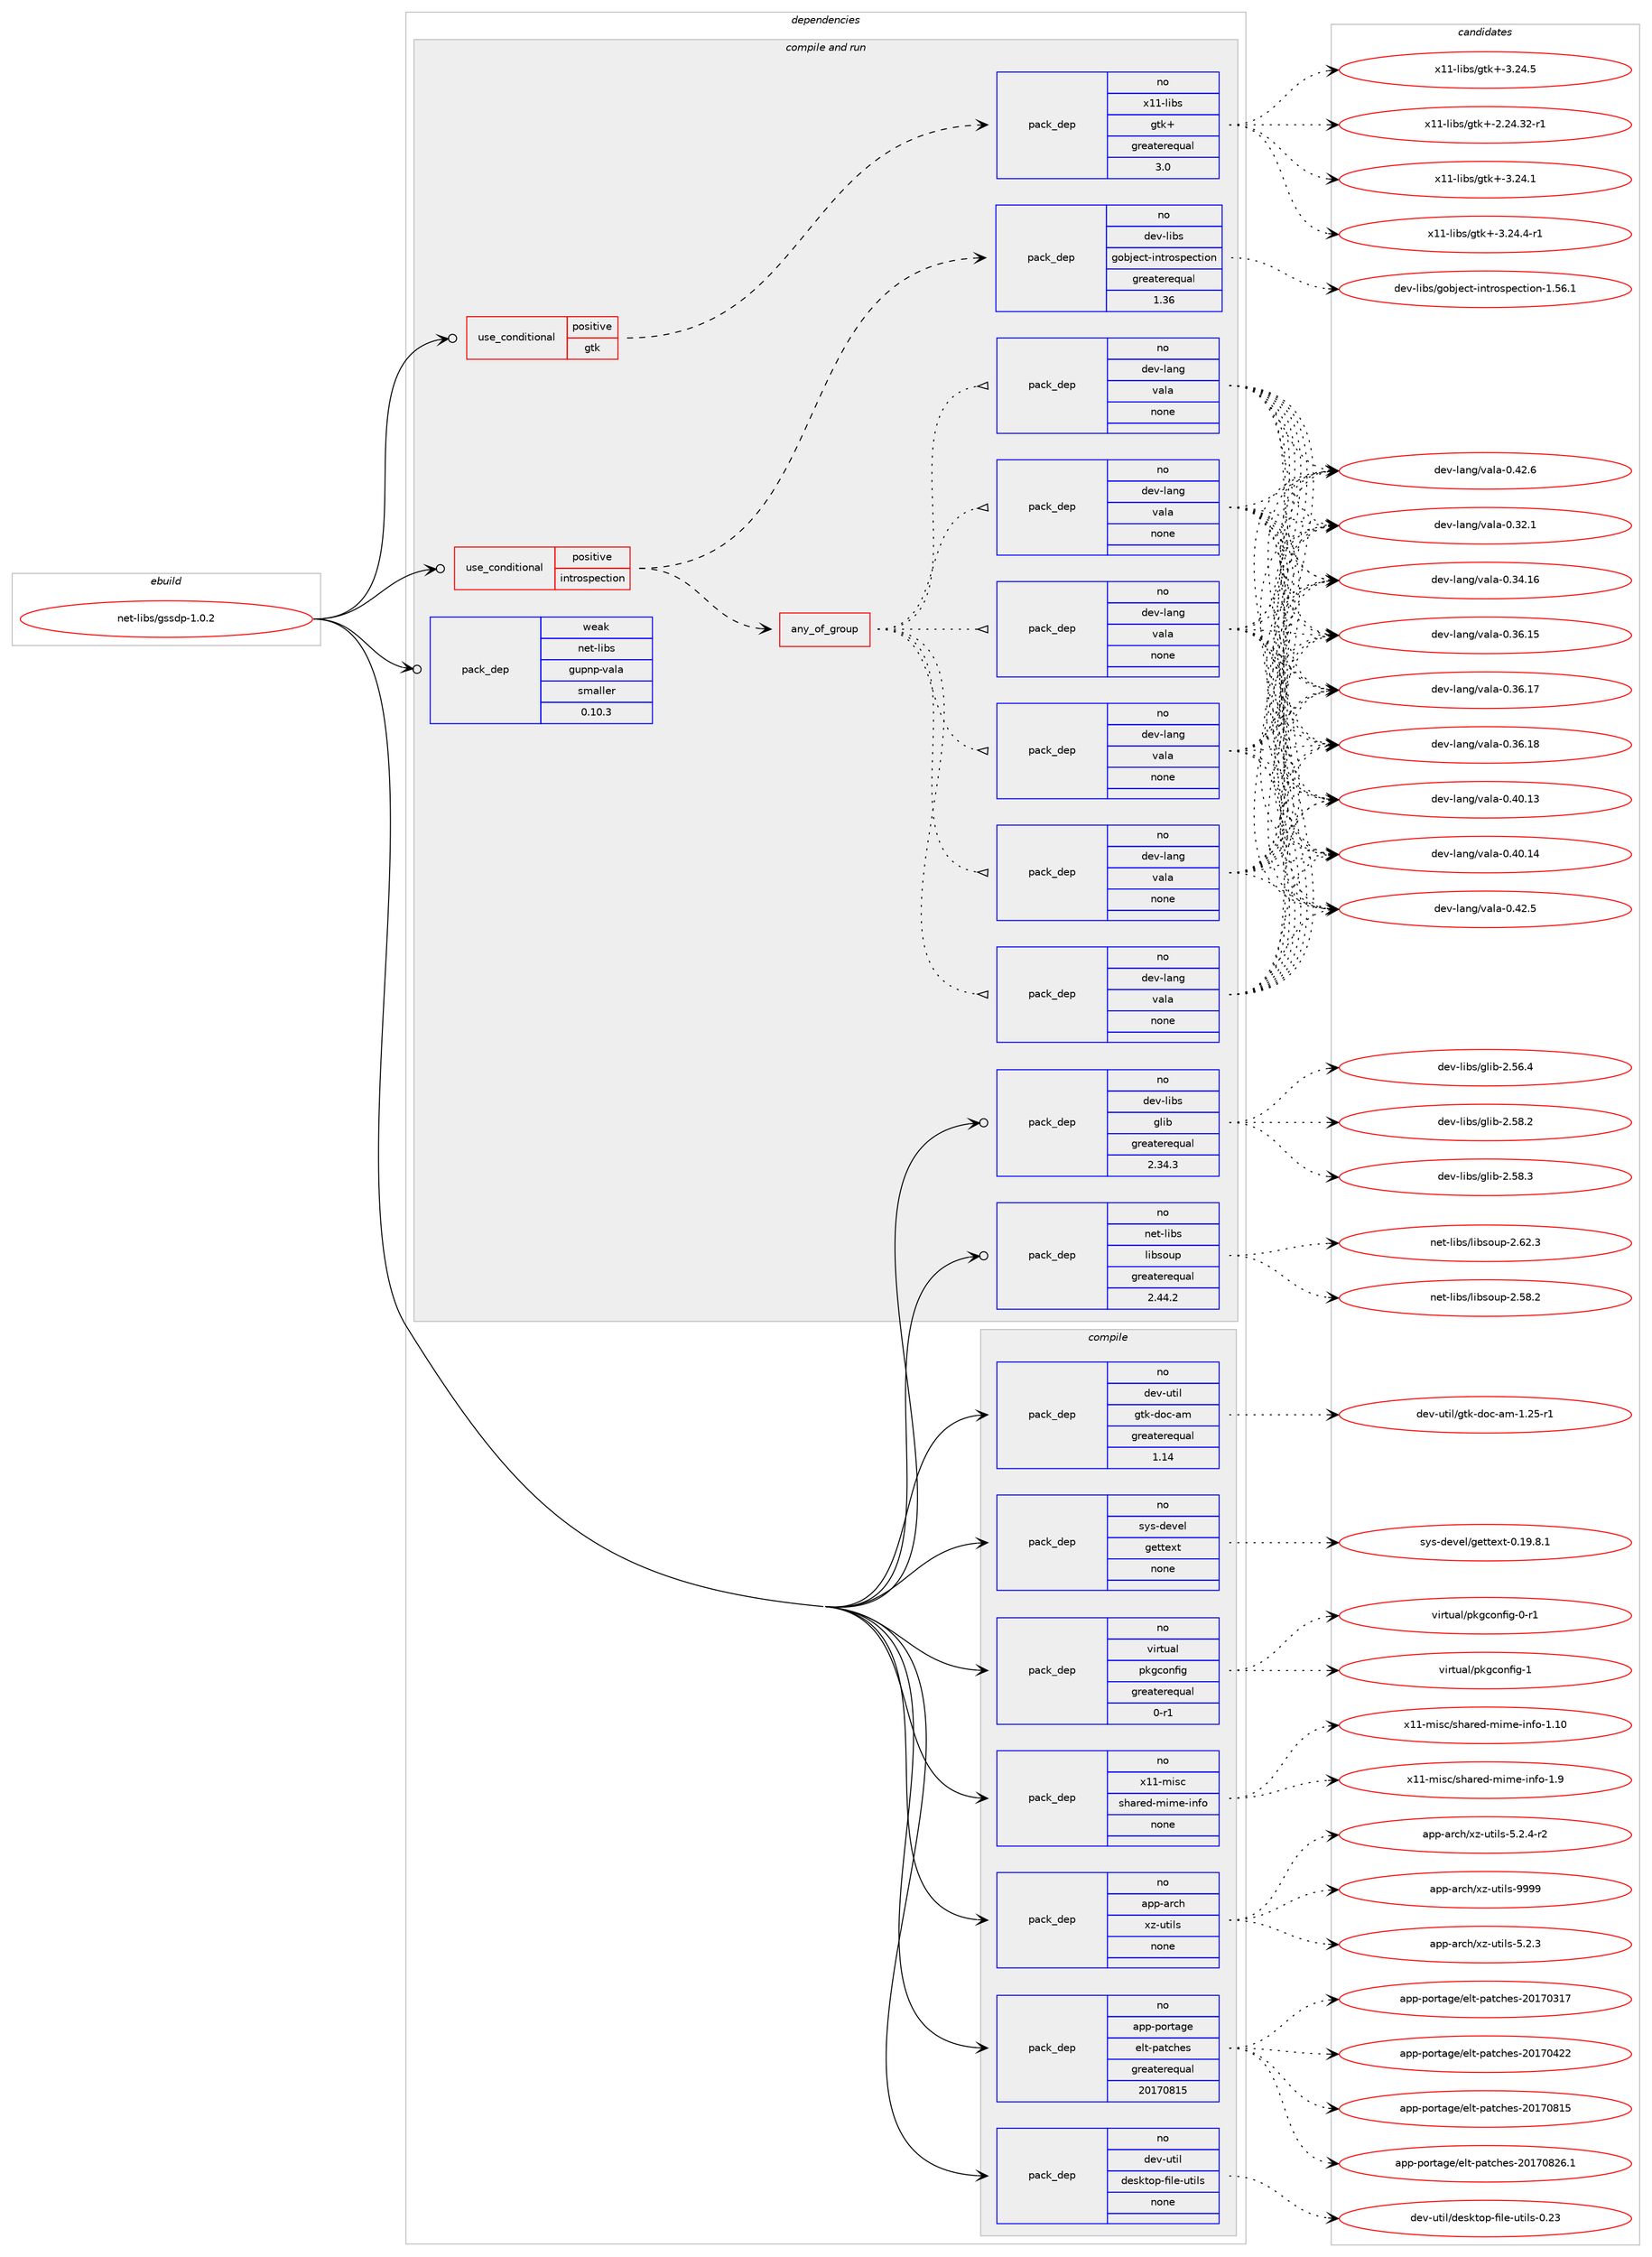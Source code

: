 digraph prolog {

# *************
# Graph options
# *************

newrank=true;
concentrate=true;
compound=true;
graph [rankdir=LR,fontname=Helvetica,fontsize=10,ranksep=1.5];#, ranksep=2.5, nodesep=0.2];
edge  [arrowhead=vee];
node  [fontname=Helvetica,fontsize=10];

# **********
# The ebuild
# **********

subgraph cluster_leftcol {
color=gray;
rank=same;
label=<<i>ebuild</i>>;
id [label="net-libs/gssdp-1.0.2", color=red, width=4, href="../net-libs/gssdp-1.0.2.svg"];
}

# ****************
# The dependencies
# ****************

subgraph cluster_midcol {
color=gray;
label=<<i>dependencies</i>>;
subgraph cluster_compile {
fillcolor="#eeeeee";
style=filled;
label=<<i>compile</i>>;
subgraph pack1185919 {
dependency1658860 [label=<<TABLE BORDER="0" CELLBORDER="1" CELLSPACING="0" CELLPADDING="4" WIDTH="220"><TR><TD ROWSPAN="6" CELLPADDING="30">pack_dep</TD></TR><TR><TD WIDTH="110">no</TD></TR><TR><TD>app-arch</TD></TR><TR><TD>xz-utils</TD></TR><TR><TD>none</TD></TR><TR><TD></TD></TR></TABLE>>, shape=none, color=blue];
}
id:e -> dependency1658860:w [weight=20,style="solid",arrowhead="vee"];
subgraph pack1185920 {
dependency1658861 [label=<<TABLE BORDER="0" CELLBORDER="1" CELLSPACING="0" CELLPADDING="4" WIDTH="220"><TR><TD ROWSPAN="6" CELLPADDING="30">pack_dep</TD></TR><TR><TD WIDTH="110">no</TD></TR><TR><TD>app-portage</TD></TR><TR><TD>elt-patches</TD></TR><TR><TD>greaterequal</TD></TR><TR><TD>20170815</TD></TR></TABLE>>, shape=none, color=blue];
}
id:e -> dependency1658861:w [weight=20,style="solid",arrowhead="vee"];
subgraph pack1185921 {
dependency1658862 [label=<<TABLE BORDER="0" CELLBORDER="1" CELLSPACING="0" CELLPADDING="4" WIDTH="220"><TR><TD ROWSPAN="6" CELLPADDING="30">pack_dep</TD></TR><TR><TD WIDTH="110">no</TD></TR><TR><TD>dev-util</TD></TR><TR><TD>desktop-file-utils</TD></TR><TR><TD>none</TD></TR><TR><TD></TD></TR></TABLE>>, shape=none, color=blue];
}
id:e -> dependency1658862:w [weight=20,style="solid",arrowhead="vee"];
subgraph pack1185922 {
dependency1658863 [label=<<TABLE BORDER="0" CELLBORDER="1" CELLSPACING="0" CELLPADDING="4" WIDTH="220"><TR><TD ROWSPAN="6" CELLPADDING="30">pack_dep</TD></TR><TR><TD WIDTH="110">no</TD></TR><TR><TD>dev-util</TD></TR><TR><TD>gtk-doc-am</TD></TR><TR><TD>greaterequal</TD></TR><TR><TD>1.14</TD></TR></TABLE>>, shape=none, color=blue];
}
id:e -> dependency1658863:w [weight=20,style="solid",arrowhead="vee"];
subgraph pack1185923 {
dependency1658864 [label=<<TABLE BORDER="0" CELLBORDER="1" CELLSPACING="0" CELLPADDING="4" WIDTH="220"><TR><TD ROWSPAN="6" CELLPADDING="30">pack_dep</TD></TR><TR><TD WIDTH="110">no</TD></TR><TR><TD>sys-devel</TD></TR><TR><TD>gettext</TD></TR><TR><TD>none</TD></TR><TR><TD></TD></TR></TABLE>>, shape=none, color=blue];
}
id:e -> dependency1658864:w [weight=20,style="solid",arrowhead="vee"];
subgraph pack1185924 {
dependency1658865 [label=<<TABLE BORDER="0" CELLBORDER="1" CELLSPACING="0" CELLPADDING="4" WIDTH="220"><TR><TD ROWSPAN="6" CELLPADDING="30">pack_dep</TD></TR><TR><TD WIDTH="110">no</TD></TR><TR><TD>virtual</TD></TR><TR><TD>pkgconfig</TD></TR><TR><TD>greaterequal</TD></TR><TR><TD>0-r1</TD></TR></TABLE>>, shape=none, color=blue];
}
id:e -> dependency1658865:w [weight=20,style="solid",arrowhead="vee"];
subgraph pack1185925 {
dependency1658866 [label=<<TABLE BORDER="0" CELLBORDER="1" CELLSPACING="0" CELLPADDING="4" WIDTH="220"><TR><TD ROWSPAN="6" CELLPADDING="30">pack_dep</TD></TR><TR><TD WIDTH="110">no</TD></TR><TR><TD>x11-misc</TD></TR><TR><TD>shared-mime-info</TD></TR><TR><TD>none</TD></TR><TR><TD></TD></TR></TABLE>>, shape=none, color=blue];
}
id:e -> dependency1658866:w [weight=20,style="solid",arrowhead="vee"];
}
subgraph cluster_compileandrun {
fillcolor="#eeeeee";
style=filled;
label=<<i>compile and run</i>>;
subgraph cond446061 {
dependency1658867 [label=<<TABLE BORDER="0" CELLBORDER="1" CELLSPACING="0" CELLPADDING="4"><TR><TD ROWSPAN="3" CELLPADDING="10">use_conditional</TD></TR><TR><TD>positive</TD></TR><TR><TD>gtk</TD></TR></TABLE>>, shape=none, color=red];
subgraph pack1185926 {
dependency1658868 [label=<<TABLE BORDER="0" CELLBORDER="1" CELLSPACING="0" CELLPADDING="4" WIDTH="220"><TR><TD ROWSPAN="6" CELLPADDING="30">pack_dep</TD></TR><TR><TD WIDTH="110">no</TD></TR><TR><TD>x11-libs</TD></TR><TR><TD>gtk+</TD></TR><TR><TD>greaterequal</TD></TR><TR><TD>3.0</TD></TR></TABLE>>, shape=none, color=blue];
}
dependency1658867:e -> dependency1658868:w [weight=20,style="dashed",arrowhead="vee"];
}
id:e -> dependency1658867:w [weight=20,style="solid",arrowhead="odotvee"];
subgraph cond446062 {
dependency1658869 [label=<<TABLE BORDER="0" CELLBORDER="1" CELLSPACING="0" CELLPADDING="4"><TR><TD ROWSPAN="3" CELLPADDING="10">use_conditional</TD></TR><TR><TD>positive</TD></TR><TR><TD>introspection</TD></TR></TABLE>>, shape=none, color=red];
subgraph any26092 {
dependency1658870 [label=<<TABLE BORDER="0" CELLBORDER="1" CELLSPACING="0" CELLPADDING="4"><TR><TD CELLPADDING="10">any_of_group</TD></TR></TABLE>>, shape=none, color=red];subgraph pack1185927 {
dependency1658871 [label=<<TABLE BORDER="0" CELLBORDER="1" CELLSPACING="0" CELLPADDING="4" WIDTH="220"><TR><TD ROWSPAN="6" CELLPADDING="30">pack_dep</TD></TR><TR><TD WIDTH="110">no</TD></TR><TR><TD>dev-lang</TD></TR><TR><TD>vala</TD></TR><TR><TD>none</TD></TR><TR><TD></TD></TR></TABLE>>, shape=none, color=blue];
}
dependency1658870:e -> dependency1658871:w [weight=20,style="dotted",arrowhead="oinv"];
subgraph pack1185928 {
dependency1658872 [label=<<TABLE BORDER="0" CELLBORDER="1" CELLSPACING="0" CELLPADDING="4" WIDTH="220"><TR><TD ROWSPAN="6" CELLPADDING="30">pack_dep</TD></TR><TR><TD WIDTH="110">no</TD></TR><TR><TD>dev-lang</TD></TR><TR><TD>vala</TD></TR><TR><TD>none</TD></TR><TR><TD></TD></TR></TABLE>>, shape=none, color=blue];
}
dependency1658870:e -> dependency1658872:w [weight=20,style="dotted",arrowhead="oinv"];
subgraph pack1185929 {
dependency1658873 [label=<<TABLE BORDER="0" CELLBORDER="1" CELLSPACING="0" CELLPADDING="4" WIDTH="220"><TR><TD ROWSPAN="6" CELLPADDING="30">pack_dep</TD></TR><TR><TD WIDTH="110">no</TD></TR><TR><TD>dev-lang</TD></TR><TR><TD>vala</TD></TR><TR><TD>none</TD></TR><TR><TD></TD></TR></TABLE>>, shape=none, color=blue];
}
dependency1658870:e -> dependency1658873:w [weight=20,style="dotted",arrowhead="oinv"];
subgraph pack1185930 {
dependency1658874 [label=<<TABLE BORDER="0" CELLBORDER="1" CELLSPACING="0" CELLPADDING="4" WIDTH="220"><TR><TD ROWSPAN="6" CELLPADDING="30">pack_dep</TD></TR><TR><TD WIDTH="110">no</TD></TR><TR><TD>dev-lang</TD></TR><TR><TD>vala</TD></TR><TR><TD>none</TD></TR><TR><TD></TD></TR></TABLE>>, shape=none, color=blue];
}
dependency1658870:e -> dependency1658874:w [weight=20,style="dotted",arrowhead="oinv"];
subgraph pack1185931 {
dependency1658875 [label=<<TABLE BORDER="0" CELLBORDER="1" CELLSPACING="0" CELLPADDING="4" WIDTH="220"><TR><TD ROWSPAN="6" CELLPADDING="30">pack_dep</TD></TR><TR><TD WIDTH="110">no</TD></TR><TR><TD>dev-lang</TD></TR><TR><TD>vala</TD></TR><TR><TD>none</TD></TR><TR><TD></TD></TR></TABLE>>, shape=none, color=blue];
}
dependency1658870:e -> dependency1658875:w [weight=20,style="dotted",arrowhead="oinv"];
subgraph pack1185932 {
dependency1658876 [label=<<TABLE BORDER="0" CELLBORDER="1" CELLSPACING="0" CELLPADDING="4" WIDTH="220"><TR><TD ROWSPAN="6" CELLPADDING="30">pack_dep</TD></TR><TR><TD WIDTH="110">no</TD></TR><TR><TD>dev-lang</TD></TR><TR><TD>vala</TD></TR><TR><TD>none</TD></TR><TR><TD></TD></TR></TABLE>>, shape=none, color=blue];
}
dependency1658870:e -> dependency1658876:w [weight=20,style="dotted",arrowhead="oinv"];
}
dependency1658869:e -> dependency1658870:w [weight=20,style="dashed",arrowhead="vee"];
subgraph pack1185933 {
dependency1658877 [label=<<TABLE BORDER="0" CELLBORDER="1" CELLSPACING="0" CELLPADDING="4" WIDTH="220"><TR><TD ROWSPAN="6" CELLPADDING="30">pack_dep</TD></TR><TR><TD WIDTH="110">no</TD></TR><TR><TD>dev-libs</TD></TR><TR><TD>gobject-introspection</TD></TR><TR><TD>greaterequal</TD></TR><TR><TD>1.36</TD></TR></TABLE>>, shape=none, color=blue];
}
dependency1658869:e -> dependency1658877:w [weight=20,style="dashed",arrowhead="vee"];
}
id:e -> dependency1658869:w [weight=20,style="solid",arrowhead="odotvee"];
subgraph pack1185934 {
dependency1658878 [label=<<TABLE BORDER="0" CELLBORDER="1" CELLSPACING="0" CELLPADDING="4" WIDTH="220"><TR><TD ROWSPAN="6" CELLPADDING="30">pack_dep</TD></TR><TR><TD WIDTH="110">no</TD></TR><TR><TD>dev-libs</TD></TR><TR><TD>glib</TD></TR><TR><TD>greaterequal</TD></TR><TR><TD>2.34.3</TD></TR></TABLE>>, shape=none, color=blue];
}
id:e -> dependency1658878:w [weight=20,style="solid",arrowhead="odotvee"];
subgraph pack1185935 {
dependency1658879 [label=<<TABLE BORDER="0" CELLBORDER="1" CELLSPACING="0" CELLPADDING="4" WIDTH="220"><TR><TD ROWSPAN="6" CELLPADDING="30">pack_dep</TD></TR><TR><TD WIDTH="110">no</TD></TR><TR><TD>net-libs</TD></TR><TR><TD>libsoup</TD></TR><TR><TD>greaterequal</TD></TR><TR><TD>2.44.2</TD></TR></TABLE>>, shape=none, color=blue];
}
id:e -> dependency1658879:w [weight=20,style="solid",arrowhead="odotvee"];
subgraph pack1185936 {
dependency1658880 [label=<<TABLE BORDER="0" CELLBORDER="1" CELLSPACING="0" CELLPADDING="4" WIDTH="220"><TR><TD ROWSPAN="6" CELLPADDING="30">pack_dep</TD></TR><TR><TD WIDTH="110">weak</TD></TR><TR><TD>net-libs</TD></TR><TR><TD>gupnp-vala</TD></TR><TR><TD>smaller</TD></TR><TR><TD>0.10.3</TD></TR></TABLE>>, shape=none, color=blue];
}
id:e -> dependency1658880:w [weight=20,style="solid",arrowhead="odotvee"];
}
subgraph cluster_run {
fillcolor="#eeeeee";
style=filled;
label=<<i>run</i>>;
}
}

# **************
# The candidates
# **************

subgraph cluster_choices {
rank=same;
color=gray;
label=<<i>candidates</i>>;

subgraph choice1185919 {
color=black;
nodesep=1;
choice971121124597114991044712012245117116105108115455346504651 [label="app-arch/xz-utils-5.2.3", color=red, width=4,href="../app-arch/xz-utils-5.2.3.svg"];
choice9711211245971149910447120122451171161051081154553465046524511450 [label="app-arch/xz-utils-5.2.4-r2", color=red, width=4,href="../app-arch/xz-utils-5.2.4-r2.svg"];
choice9711211245971149910447120122451171161051081154557575757 [label="app-arch/xz-utils-9999", color=red, width=4,href="../app-arch/xz-utils-9999.svg"];
dependency1658860:e -> choice971121124597114991044712012245117116105108115455346504651:w [style=dotted,weight="100"];
dependency1658860:e -> choice9711211245971149910447120122451171161051081154553465046524511450:w [style=dotted,weight="100"];
dependency1658860:e -> choice9711211245971149910447120122451171161051081154557575757:w [style=dotted,weight="100"];
}
subgraph choice1185920 {
color=black;
nodesep=1;
choice97112112451121111141169710310147101108116451129711699104101115455048495548514955 [label="app-portage/elt-patches-20170317", color=red, width=4,href="../app-portage/elt-patches-20170317.svg"];
choice97112112451121111141169710310147101108116451129711699104101115455048495548525050 [label="app-portage/elt-patches-20170422", color=red, width=4,href="../app-portage/elt-patches-20170422.svg"];
choice97112112451121111141169710310147101108116451129711699104101115455048495548564953 [label="app-portage/elt-patches-20170815", color=red, width=4,href="../app-portage/elt-patches-20170815.svg"];
choice971121124511211111411697103101471011081164511297116991041011154550484955485650544649 [label="app-portage/elt-patches-20170826.1", color=red, width=4,href="../app-portage/elt-patches-20170826.1.svg"];
dependency1658861:e -> choice97112112451121111141169710310147101108116451129711699104101115455048495548514955:w [style=dotted,weight="100"];
dependency1658861:e -> choice97112112451121111141169710310147101108116451129711699104101115455048495548525050:w [style=dotted,weight="100"];
dependency1658861:e -> choice97112112451121111141169710310147101108116451129711699104101115455048495548564953:w [style=dotted,weight="100"];
dependency1658861:e -> choice971121124511211111411697103101471011081164511297116991041011154550484955485650544649:w [style=dotted,weight="100"];
}
subgraph choice1185921 {
color=black;
nodesep=1;
choice100101118451171161051084710010111510711611111245102105108101451171161051081154548465051 [label="dev-util/desktop-file-utils-0.23", color=red, width=4,href="../dev-util/desktop-file-utils-0.23.svg"];
dependency1658862:e -> choice100101118451171161051084710010111510711611111245102105108101451171161051081154548465051:w [style=dotted,weight="100"];
}
subgraph choice1185922 {
color=black;
nodesep=1;
choice10010111845117116105108471031161074510011199459710945494650534511449 [label="dev-util/gtk-doc-am-1.25-r1", color=red, width=4,href="../dev-util/gtk-doc-am-1.25-r1.svg"];
dependency1658863:e -> choice10010111845117116105108471031161074510011199459710945494650534511449:w [style=dotted,weight="100"];
}
subgraph choice1185923 {
color=black;
nodesep=1;
choice1151211154510010111810110847103101116116101120116454846495746564649 [label="sys-devel/gettext-0.19.8.1", color=red, width=4,href="../sys-devel/gettext-0.19.8.1.svg"];
dependency1658864:e -> choice1151211154510010111810110847103101116116101120116454846495746564649:w [style=dotted,weight="100"];
}
subgraph choice1185924 {
color=black;
nodesep=1;
choice11810511411611797108471121071039911111010210510345484511449 [label="virtual/pkgconfig-0-r1", color=red, width=4,href="../virtual/pkgconfig-0-r1.svg"];
choice1181051141161179710847112107103991111101021051034549 [label="virtual/pkgconfig-1", color=red, width=4,href="../virtual/pkgconfig-1.svg"];
dependency1658865:e -> choice11810511411611797108471121071039911111010210510345484511449:w [style=dotted,weight="100"];
dependency1658865:e -> choice1181051141161179710847112107103991111101021051034549:w [style=dotted,weight="100"];
}
subgraph choice1185925 {
color=black;
nodesep=1;
choice12049494510910511599471151049711410110045109105109101451051101021114549464948 [label="x11-misc/shared-mime-info-1.10", color=red, width=4,href="../x11-misc/shared-mime-info-1.10.svg"];
choice120494945109105115994711510497114101100451091051091014510511010211145494657 [label="x11-misc/shared-mime-info-1.9", color=red, width=4,href="../x11-misc/shared-mime-info-1.9.svg"];
dependency1658866:e -> choice12049494510910511599471151049711410110045109105109101451051101021114549464948:w [style=dotted,weight="100"];
dependency1658866:e -> choice120494945109105115994711510497114101100451091051091014510511010211145494657:w [style=dotted,weight="100"];
}
subgraph choice1185926 {
color=black;
nodesep=1;
choice12049494510810598115471031161074345504650524651504511449 [label="x11-libs/gtk+-2.24.32-r1", color=red, width=4,href="../x11-libs/gtk+-2.24.32-r1.svg"];
choice12049494510810598115471031161074345514650524649 [label="x11-libs/gtk+-3.24.1", color=red, width=4,href="../x11-libs/gtk+-3.24.1.svg"];
choice120494945108105981154710311610743455146505246524511449 [label="x11-libs/gtk+-3.24.4-r1", color=red, width=4,href="../x11-libs/gtk+-3.24.4-r1.svg"];
choice12049494510810598115471031161074345514650524653 [label="x11-libs/gtk+-3.24.5", color=red, width=4,href="../x11-libs/gtk+-3.24.5.svg"];
dependency1658868:e -> choice12049494510810598115471031161074345504650524651504511449:w [style=dotted,weight="100"];
dependency1658868:e -> choice12049494510810598115471031161074345514650524649:w [style=dotted,weight="100"];
dependency1658868:e -> choice120494945108105981154710311610743455146505246524511449:w [style=dotted,weight="100"];
dependency1658868:e -> choice12049494510810598115471031161074345514650524653:w [style=dotted,weight="100"];
}
subgraph choice1185927 {
color=black;
nodesep=1;
choice100101118451089711010347118971089745484651504649 [label="dev-lang/vala-0.32.1", color=red, width=4,href="../dev-lang/vala-0.32.1.svg"];
choice10010111845108971101034711897108974548465152464954 [label="dev-lang/vala-0.34.16", color=red, width=4,href="../dev-lang/vala-0.34.16.svg"];
choice10010111845108971101034711897108974548465154464953 [label="dev-lang/vala-0.36.15", color=red, width=4,href="../dev-lang/vala-0.36.15.svg"];
choice10010111845108971101034711897108974548465154464955 [label="dev-lang/vala-0.36.17", color=red, width=4,href="../dev-lang/vala-0.36.17.svg"];
choice10010111845108971101034711897108974548465154464956 [label="dev-lang/vala-0.36.18", color=red, width=4,href="../dev-lang/vala-0.36.18.svg"];
choice10010111845108971101034711897108974548465248464951 [label="dev-lang/vala-0.40.13", color=red, width=4,href="../dev-lang/vala-0.40.13.svg"];
choice10010111845108971101034711897108974548465248464952 [label="dev-lang/vala-0.40.14", color=red, width=4,href="../dev-lang/vala-0.40.14.svg"];
choice100101118451089711010347118971089745484652504653 [label="dev-lang/vala-0.42.5", color=red, width=4,href="../dev-lang/vala-0.42.5.svg"];
choice100101118451089711010347118971089745484652504654 [label="dev-lang/vala-0.42.6", color=red, width=4,href="../dev-lang/vala-0.42.6.svg"];
dependency1658871:e -> choice100101118451089711010347118971089745484651504649:w [style=dotted,weight="100"];
dependency1658871:e -> choice10010111845108971101034711897108974548465152464954:w [style=dotted,weight="100"];
dependency1658871:e -> choice10010111845108971101034711897108974548465154464953:w [style=dotted,weight="100"];
dependency1658871:e -> choice10010111845108971101034711897108974548465154464955:w [style=dotted,weight="100"];
dependency1658871:e -> choice10010111845108971101034711897108974548465154464956:w [style=dotted,weight="100"];
dependency1658871:e -> choice10010111845108971101034711897108974548465248464951:w [style=dotted,weight="100"];
dependency1658871:e -> choice10010111845108971101034711897108974548465248464952:w [style=dotted,weight="100"];
dependency1658871:e -> choice100101118451089711010347118971089745484652504653:w [style=dotted,weight="100"];
dependency1658871:e -> choice100101118451089711010347118971089745484652504654:w [style=dotted,weight="100"];
}
subgraph choice1185928 {
color=black;
nodesep=1;
choice100101118451089711010347118971089745484651504649 [label="dev-lang/vala-0.32.1", color=red, width=4,href="../dev-lang/vala-0.32.1.svg"];
choice10010111845108971101034711897108974548465152464954 [label="dev-lang/vala-0.34.16", color=red, width=4,href="../dev-lang/vala-0.34.16.svg"];
choice10010111845108971101034711897108974548465154464953 [label="dev-lang/vala-0.36.15", color=red, width=4,href="../dev-lang/vala-0.36.15.svg"];
choice10010111845108971101034711897108974548465154464955 [label="dev-lang/vala-0.36.17", color=red, width=4,href="../dev-lang/vala-0.36.17.svg"];
choice10010111845108971101034711897108974548465154464956 [label="dev-lang/vala-0.36.18", color=red, width=4,href="../dev-lang/vala-0.36.18.svg"];
choice10010111845108971101034711897108974548465248464951 [label="dev-lang/vala-0.40.13", color=red, width=4,href="../dev-lang/vala-0.40.13.svg"];
choice10010111845108971101034711897108974548465248464952 [label="dev-lang/vala-0.40.14", color=red, width=4,href="../dev-lang/vala-0.40.14.svg"];
choice100101118451089711010347118971089745484652504653 [label="dev-lang/vala-0.42.5", color=red, width=4,href="../dev-lang/vala-0.42.5.svg"];
choice100101118451089711010347118971089745484652504654 [label="dev-lang/vala-0.42.6", color=red, width=4,href="../dev-lang/vala-0.42.6.svg"];
dependency1658872:e -> choice100101118451089711010347118971089745484651504649:w [style=dotted,weight="100"];
dependency1658872:e -> choice10010111845108971101034711897108974548465152464954:w [style=dotted,weight="100"];
dependency1658872:e -> choice10010111845108971101034711897108974548465154464953:w [style=dotted,weight="100"];
dependency1658872:e -> choice10010111845108971101034711897108974548465154464955:w [style=dotted,weight="100"];
dependency1658872:e -> choice10010111845108971101034711897108974548465154464956:w [style=dotted,weight="100"];
dependency1658872:e -> choice10010111845108971101034711897108974548465248464951:w [style=dotted,weight="100"];
dependency1658872:e -> choice10010111845108971101034711897108974548465248464952:w [style=dotted,weight="100"];
dependency1658872:e -> choice100101118451089711010347118971089745484652504653:w [style=dotted,weight="100"];
dependency1658872:e -> choice100101118451089711010347118971089745484652504654:w [style=dotted,weight="100"];
}
subgraph choice1185929 {
color=black;
nodesep=1;
choice100101118451089711010347118971089745484651504649 [label="dev-lang/vala-0.32.1", color=red, width=4,href="../dev-lang/vala-0.32.1.svg"];
choice10010111845108971101034711897108974548465152464954 [label="dev-lang/vala-0.34.16", color=red, width=4,href="../dev-lang/vala-0.34.16.svg"];
choice10010111845108971101034711897108974548465154464953 [label="dev-lang/vala-0.36.15", color=red, width=4,href="../dev-lang/vala-0.36.15.svg"];
choice10010111845108971101034711897108974548465154464955 [label="dev-lang/vala-0.36.17", color=red, width=4,href="../dev-lang/vala-0.36.17.svg"];
choice10010111845108971101034711897108974548465154464956 [label="dev-lang/vala-0.36.18", color=red, width=4,href="../dev-lang/vala-0.36.18.svg"];
choice10010111845108971101034711897108974548465248464951 [label="dev-lang/vala-0.40.13", color=red, width=4,href="../dev-lang/vala-0.40.13.svg"];
choice10010111845108971101034711897108974548465248464952 [label="dev-lang/vala-0.40.14", color=red, width=4,href="../dev-lang/vala-0.40.14.svg"];
choice100101118451089711010347118971089745484652504653 [label="dev-lang/vala-0.42.5", color=red, width=4,href="../dev-lang/vala-0.42.5.svg"];
choice100101118451089711010347118971089745484652504654 [label="dev-lang/vala-0.42.6", color=red, width=4,href="../dev-lang/vala-0.42.6.svg"];
dependency1658873:e -> choice100101118451089711010347118971089745484651504649:w [style=dotted,weight="100"];
dependency1658873:e -> choice10010111845108971101034711897108974548465152464954:w [style=dotted,weight="100"];
dependency1658873:e -> choice10010111845108971101034711897108974548465154464953:w [style=dotted,weight="100"];
dependency1658873:e -> choice10010111845108971101034711897108974548465154464955:w [style=dotted,weight="100"];
dependency1658873:e -> choice10010111845108971101034711897108974548465154464956:w [style=dotted,weight="100"];
dependency1658873:e -> choice10010111845108971101034711897108974548465248464951:w [style=dotted,weight="100"];
dependency1658873:e -> choice10010111845108971101034711897108974548465248464952:w [style=dotted,weight="100"];
dependency1658873:e -> choice100101118451089711010347118971089745484652504653:w [style=dotted,weight="100"];
dependency1658873:e -> choice100101118451089711010347118971089745484652504654:w [style=dotted,weight="100"];
}
subgraph choice1185930 {
color=black;
nodesep=1;
choice100101118451089711010347118971089745484651504649 [label="dev-lang/vala-0.32.1", color=red, width=4,href="../dev-lang/vala-0.32.1.svg"];
choice10010111845108971101034711897108974548465152464954 [label="dev-lang/vala-0.34.16", color=red, width=4,href="../dev-lang/vala-0.34.16.svg"];
choice10010111845108971101034711897108974548465154464953 [label="dev-lang/vala-0.36.15", color=red, width=4,href="../dev-lang/vala-0.36.15.svg"];
choice10010111845108971101034711897108974548465154464955 [label="dev-lang/vala-0.36.17", color=red, width=4,href="../dev-lang/vala-0.36.17.svg"];
choice10010111845108971101034711897108974548465154464956 [label="dev-lang/vala-0.36.18", color=red, width=4,href="../dev-lang/vala-0.36.18.svg"];
choice10010111845108971101034711897108974548465248464951 [label="dev-lang/vala-0.40.13", color=red, width=4,href="../dev-lang/vala-0.40.13.svg"];
choice10010111845108971101034711897108974548465248464952 [label="dev-lang/vala-0.40.14", color=red, width=4,href="../dev-lang/vala-0.40.14.svg"];
choice100101118451089711010347118971089745484652504653 [label="dev-lang/vala-0.42.5", color=red, width=4,href="../dev-lang/vala-0.42.5.svg"];
choice100101118451089711010347118971089745484652504654 [label="dev-lang/vala-0.42.6", color=red, width=4,href="../dev-lang/vala-0.42.6.svg"];
dependency1658874:e -> choice100101118451089711010347118971089745484651504649:w [style=dotted,weight="100"];
dependency1658874:e -> choice10010111845108971101034711897108974548465152464954:w [style=dotted,weight="100"];
dependency1658874:e -> choice10010111845108971101034711897108974548465154464953:w [style=dotted,weight="100"];
dependency1658874:e -> choice10010111845108971101034711897108974548465154464955:w [style=dotted,weight="100"];
dependency1658874:e -> choice10010111845108971101034711897108974548465154464956:w [style=dotted,weight="100"];
dependency1658874:e -> choice10010111845108971101034711897108974548465248464951:w [style=dotted,weight="100"];
dependency1658874:e -> choice10010111845108971101034711897108974548465248464952:w [style=dotted,weight="100"];
dependency1658874:e -> choice100101118451089711010347118971089745484652504653:w [style=dotted,weight="100"];
dependency1658874:e -> choice100101118451089711010347118971089745484652504654:w [style=dotted,weight="100"];
}
subgraph choice1185931 {
color=black;
nodesep=1;
choice100101118451089711010347118971089745484651504649 [label="dev-lang/vala-0.32.1", color=red, width=4,href="../dev-lang/vala-0.32.1.svg"];
choice10010111845108971101034711897108974548465152464954 [label="dev-lang/vala-0.34.16", color=red, width=4,href="../dev-lang/vala-0.34.16.svg"];
choice10010111845108971101034711897108974548465154464953 [label="dev-lang/vala-0.36.15", color=red, width=4,href="../dev-lang/vala-0.36.15.svg"];
choice10010111845108971101034711897108974548465154464955 [label="dev-lang/vala-0.36.17", color=red, width=4,href="../dev-lang/vala-0.36.17.svg"];
choice10010111845108971101034711897108974548465154464956 [label="dev-lang/vala-0.36.18", color=red, width=4,href="../dev-lang/vala-0.36.18.svg"];
choice10010111845108971101034711897108974548465248464951 [label="dev-lang/vala-0.40.13", color=red, width=4,href="../dev-lang/vala-0.40.13.svg"];
choice10010111845108971101034711897108974548465248464952 [label="dev-lang/vala-0.40.14", color=red, width=4,href="../dev-lang/vala-0.40.14.svg"];
choice100101118451089711010347118971089745484652504653 [label="dev-lang/vala-0.42.5", color=red, width=4,href="../dev-lang/vala-0.42.5.svg"];
choice100101118451089711010347118971089745484652504654 [label="dev-lang/vala-0.42.6", color=red, width=4,href="../dev-lang/vala-0.42.6.svg"];
dependency1658875:e -> choice100101118451089711010347118971089745484651504649:w [style=dotted,weight="100"];
dependency1658875:e -> choice10010111845108971101034711897108974548465152464954:w [style=dotted,weight="100"];
dependency1658875:e -> choice10010111845108971101034711897108974548465154464953:w [style=dotted,weight="100"];
dependency1658875:e -> choice10010111845108971101034711897108974548465154464955:w [style=dotted,weight="100"];
dependency1658875:e -> choice10010111845108971101034711897108974548465154464956:w [style=dotted,weight="100"];
dependency1658875:e -> choice10010111845108971101034711897108974548465248464951:w [style=dotted,weight="100"];
dependency1658875:e -> choice10010111845108971101034711897108974548465248464952:w [style=dotted,weight="100"];
dependency1658875:e -> choice100101118451089711010347118971089745484652504653:w [style=dotted,weight="100"];
dependency1658875:e -> choice100101118451089711010347118971089745484652504654:w [style=dotted,weight="100"];
}
subgraph choice1185932 {
color=black;
nodesep=1;
choice100101118451089711010347118971089745484651504649 [label="dev-lang/vala-0.32.1", color=red, width=4,href="../dev-lang/vala-0.32.1.svg"];
choice10010111845108971101034711897108974548465152464954 [label="dev-lang/vala-0.34.16", color=red, width=4,href="../dev-lang/vala-0.34.16.svg"];
choice10010111845108971101034711897108974548465154464953 [label="dev-lang/vala-0.36.15", color=red, width=4,href="../dev-lang/vala-0.36.15.svg"];
choice10010111845108971101034711897108974548465154464955 [label="dev-lang/vala-0.36.17", color=red, width=4,href="../dev-lang/vala-0.36.17.svg"];
choice10010111845108971101034711897108974548465154464956 [label="dev-lang/vala-0.36.18", color=red, width=4,href="../dev-lang/vala-0.36.18.svg"];
choice10010111845108971101034711897108974548465248464951 [label="dev-lang/vala-0.40.13", color=red, width=4,href="../dev-lang/vala-0.40.13.svg"];
choice10010111845108971101034711897108974548465248464952 [label="dev-lang/vala-0.40.14", color=red, width=4,href="../dev-lang/vala-0.40.14.svg"];
choice100101118451089711010347118971089745484652504653 [label="dev-lang/vala-0.42.5", color=red, width=4,href="../dev-lang/vala-0.42.5.svg"];
choice100101118451089711010347118971089745484652504654 [label="dev-lang/vala-0.42.6", color=red, width=4,href="../dev-lang/vala-0.42.6.svg"];
dependency1658876:e -> choice100101118451089711010347118971089745484651504649:w [style=dotted,weight="100"];
dependency1658876:e -> choice10010111845108971101034711897108974548465152464954:w [style=dotted,weight="100"];
dependency1658876:e -> choice10010111845108971101034711897108974548465154464953:w [style=dotted,weight="100"];
dependency1658876:e -> choice10010111845108971101034711897108974548465154464955:w [style=dotted,weight="100"];
dependency1658876:e -> choice10010111845108971101034711897108974548465154464956:w [style=dotted,weight="100"];
dependency1658876:e -> choice10010111845108971101034711897108974548465248464951:w [style=dotted,weight="100"];
dependency1658876:e -> choice10010111845108971101034711897108974548465248464952:w [style=dotted,weight="100"];
dependency1658876:e -> choice100101118451089711010347118971089745484652504653:w [style=dotted,weight="100"];
dependency1658876:e -> choice100101118451089711010347118971089745484652504654:w [style=dotted,weight="100"];
}
subgraph choice1185933 {
color=black;
nodesep=1;
choice1001011184510810598115471031119810610199116451051101161141111151121019911610511111045494653544649 [label="dev-libs/gobject-introspection-1.56.1", color=red, width=4,href="../dev-libs/gobject-introspection-1.56.1.svg"];
dependency1658877:e -> choice1001011184510810598115471031119810610199116451051101161141111151121019911610511111045494653544649:w [style=dotted,weight="100"];
}
subgraph choice1185934 {
color=black;
nodesep=1;
choice1001011184510810598115471031081059845504653544652 [label="dev-libs/glib-2.56.4", color=red, width=4,href="../dev-libs/glib-2.56.4.svg"];
choice1001011184510810598115471031081059845504653564650 [label="dev-libs/glib-2.58.2", color=red, width=4,href="../dev-libs/glib-2.58.2.svg"];
choice1001011184510810598115471031081059845504653564651 [label="dev-libs/glib-2.58.3", color=red, width=4,href="../dev-libs/glib-2.58.3.svg"];
dependency1658878:e -> choice1001011184510810598115471031081059845504653544652:w [style=dotted,weight="100"];
dependency1658878:e -> choice1001011184510810598115471031081059845504653564650:w [style=dotted,weight="100"];
dependency1658878:e -> choice1001011184510810598115471031081059845504653564651:w [style=dotted,weight="100"];
}
subgraph choice1185935 {
color=black;
nodesep=1;
choice1101011164510810598115471081059811511111711245504653564650 [label="net-libs/libsoup-2.58.2", color=red, width=4,href="../net-libs/libsoup-2.58.2.svg"];
choice1101011164510810598115471081059811511111711245504654504651 [label="net-libs/libsoup-2.62.3", color=red, width=4,href="../net-libs/libsoup-2.62.3.svg"];
dependency1658879:e -> choice1101011164510810598115471081059811511111711245504653564650:w [style=dotted,weight="100"];
dependency1658879:e -> choice1101011164510810598115471081059811511111711245504654504651:w [style=dotted,weight="100"];
}
subgraph choice1185936 {
color=black;
nodesep=1;
}
}

}
